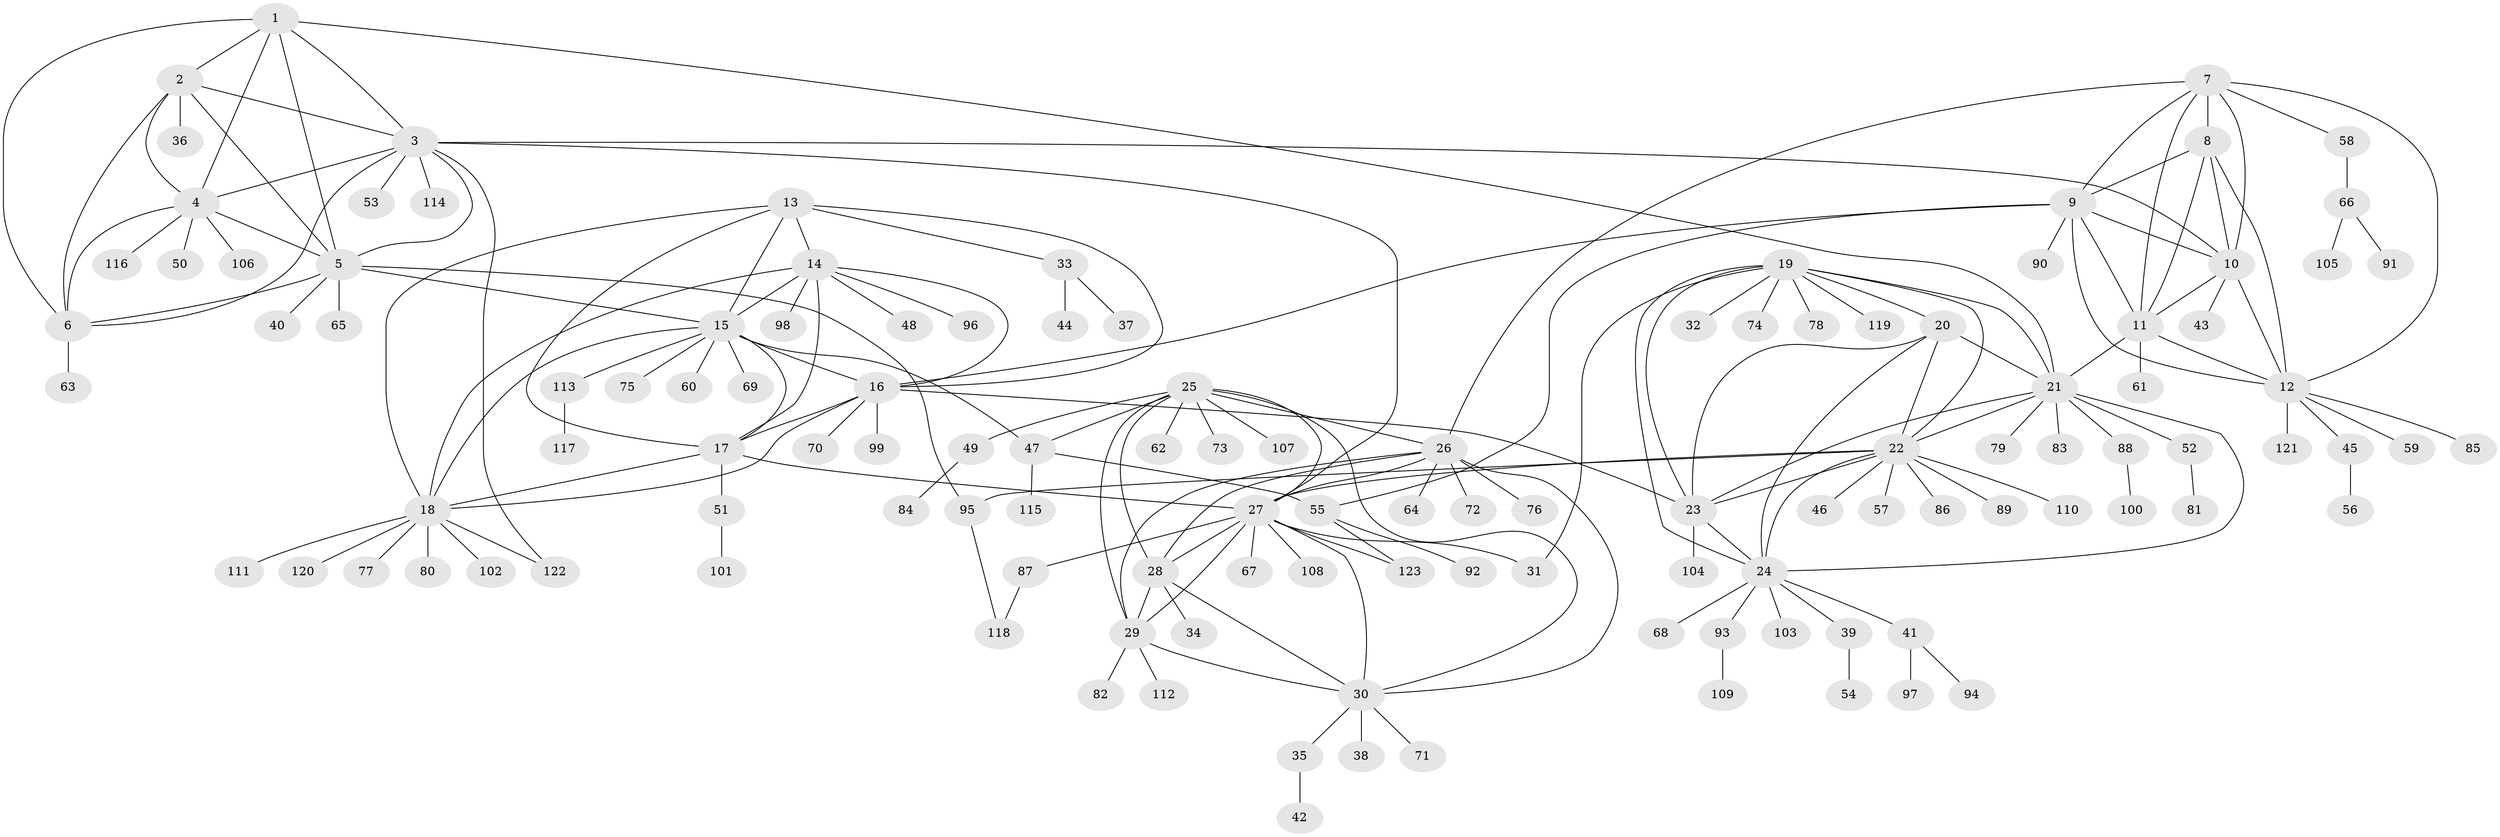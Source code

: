 // coarse degree distribution, {5: 0.04395604395604396, 4: 0.02197802197802198, 8: 0.054945054945054944, 7: 0.03296703296703297, 9: 0.03296703296703297, 11: 0.03296703296703297, 6: 0.03296703296703297, 10: 0.01098901098901099, 12: 0.01098901098901099, 2: 0.0989010989010989, 1: 0.6043956043956044, 3: 0.02197802197802198}
// Generated by graph-tools (version 1.1) at 2025/24/03/03/25 07:24:17]
// undirected, 123 vertices, 185 edges
graph export_dot {
graph [start="1"]
  node [color=gray90,style=filled];
  1;
  2;
  3;
  4;
  5;
  6;
  7;
  8;
  9;
  10;
  11;
  12;
  13;
  14;
  15;
  16;
  17;
  18;
  19;
  20;
  21;
  22;
  23;
  24;
  25;
  26;
  27;
  28;
  29;
  30;
  31;
  32;
  33;
  34;
  35;
  36;
  37;
  38;
  39;
  40;
  41;
  42;
  43;
  44;
  45;
  46;
  47;
  48;
  49;
  50;
  51;
  52;
  53;
  54;
  55;
  56;
  57;
  58;
  59;
  60;
  61;
  62;
  63;
  64;
  65;
  66;
  67;
  68;
  69;
  70;
  71;
  72;
  73;
  74;
  75;
  76;
  77;
  78;
  79;
  80;
  81;
  82;
  83;
  84;
  85;
  86;
  87;
  88;
  89;
  90;
  91;
  92;
  93;
  94;
  95;
  96;
  97;
  98;
  99;
  100;
  101;
  102;
  103;
  104;
  105;
  106;
  107;
  108;
  109;
  110;
  111;
  112;
  113;
  114;
  115;
  116;
  117;
  118;
  119;
  120;
  121;
  122;
  123;
  1 -- 2;
  1 -- 3;
  1 -- 4;
  1 -- 5;
  1 -- 6;
  1 -- 21;
  2 -- 3;
  2 -- 4;
  2 -- 5;
  2 -- 6;
  2 -- 36;
  3 -- 4;
  3 -- 5;
  3 -- 6;
  3 -- 10;
  3 -- 27;
  3 -- 53;
  3 -- 114;
  3 -- 122;
  4 -- 5;
  4 -- 6;
  4 -- 50;
  4 -- 106;
  4 -- 116;
  5 -- 6;
  5 -- 15;
  5 -- 40;
  5 -- 65;
  5 -- 95;
  6 -- 63;
  7 -- 8;
  7 -- 9;
  7 -- 10;
  7 -- 11;
  7 -- 12;
  7 -- 26;
  7 -- 58;
  8 -- 9;
  8 -- 10;
  8 -- 11;
  8 -- 12;
  9 -- 10;
  9 -- 11;
  9 -- 12;
  9 -- 16;
  9 -- 55;
  9 -- 90;
  10 -- 11;
  10 -- 12;
  10 -- 43;
  11 -- 12;
  11 -- 21;
  11 -- 61;
  12 -- 45;
  12 -- 59;
  12 -- 85;
  12 -- 121;
  13 -- 14;
  13 -- 15;
  13 -- 16;
  13 -- 17;
  13 -- 18;
  13 -- 33;
  14 -- 15;
  14 -- 16;
  14 -- 17;
  14 -- 18;
  14 -- 48;
  14 -- 96;
  14 -- 98;
  15 -- 16;
  15 -- 17;
  15 -- 18;
  15 -- 47;
  15 -- 60;
  15 -- 69;
  15 -- 75;
  15 -- 113;
  16 -- 17;
  16 -- 18;
  16 -- 23;
  16 -- 70;
  16 -- 99;
  17 -- 18;
  17 -- 27;
  17 -- 51;
  18 -- 77;
  18 -- 80;
  18 -- 102;
  18 -- 111;
  18 -- 120;
  18 -- 122;
  19 -- 20;
  19 -- 21;
  19 -- 22;
  19 -- 23;
  19 -- 24;
  19 -- 31;
  19 -- 32;
  19 -- 74;
  19 -- 78;
  19 -- 119;
  20 -- 21;
  20 -- 22;
  20 -- 23;
  20 -- 24;
  21 -- 22;
  21 -- 23;
  21 -- 24;
  21 -- 52;
  21 -- 79;
  21 -- 83;
  21 -- 88;
  22 -- 23;
  22 -- 24;
  22 -- 27;
  22 -- 46;
  22 -- 57;
  22 -- 86;
  22 -- 89;
  22 -- 95;
  22 -- 110;
  23 -- 24;
  23 -- 104;
  24 -- 39;
  24 -- 41;
  24 -- 68;
  24 -- 93;
  24 -- 103;
  25 -- 26;
  25 -- 27;
  25 -- 28;
  25 -- 29;
  25 -- 30;
  25 -- 47;
  25 -- 49;
  25 -- 62;
  25 -- 73;
  25 -- 107;
  26 -- 27;
  26 -- 28;
  26 -- 29;
  26 -- 30;
  26 -- 64;
  26 -- 72;
  26 -- 76;
  27 -- 28;
  27 -- 29;
  27 -- 30;
  27 -- 31;
  27 -- 67;
  27 -- 87;
  27 -- 108;
  27 -- 123;
  28 -- 29;
  28 -- 30;
  28 -- 34;
  29 -- 30;
  29 -- 82;
  29 -- 112;
  30 -- 35;
  30 -- 38;
  30 -- 71;
  33 -- 37;
  33 -- 44;
  35 -- 42;
  39 -- 54;
  41 -- 94;
  41 -- 97;
  45 -- 56;
  47 -- 55;
  47 -- 115;
  49 -- 84;
  51 -- 101;
  52 -- 81;
  55 -- 92;
  55 -- 123;
  58 -- 66;
  66 -- 91;
  66 -- 105;
  87 -- 118;
  88 -- 100;
  93 -- 109;
  95 -- 118;
  113 -- 117;
}
